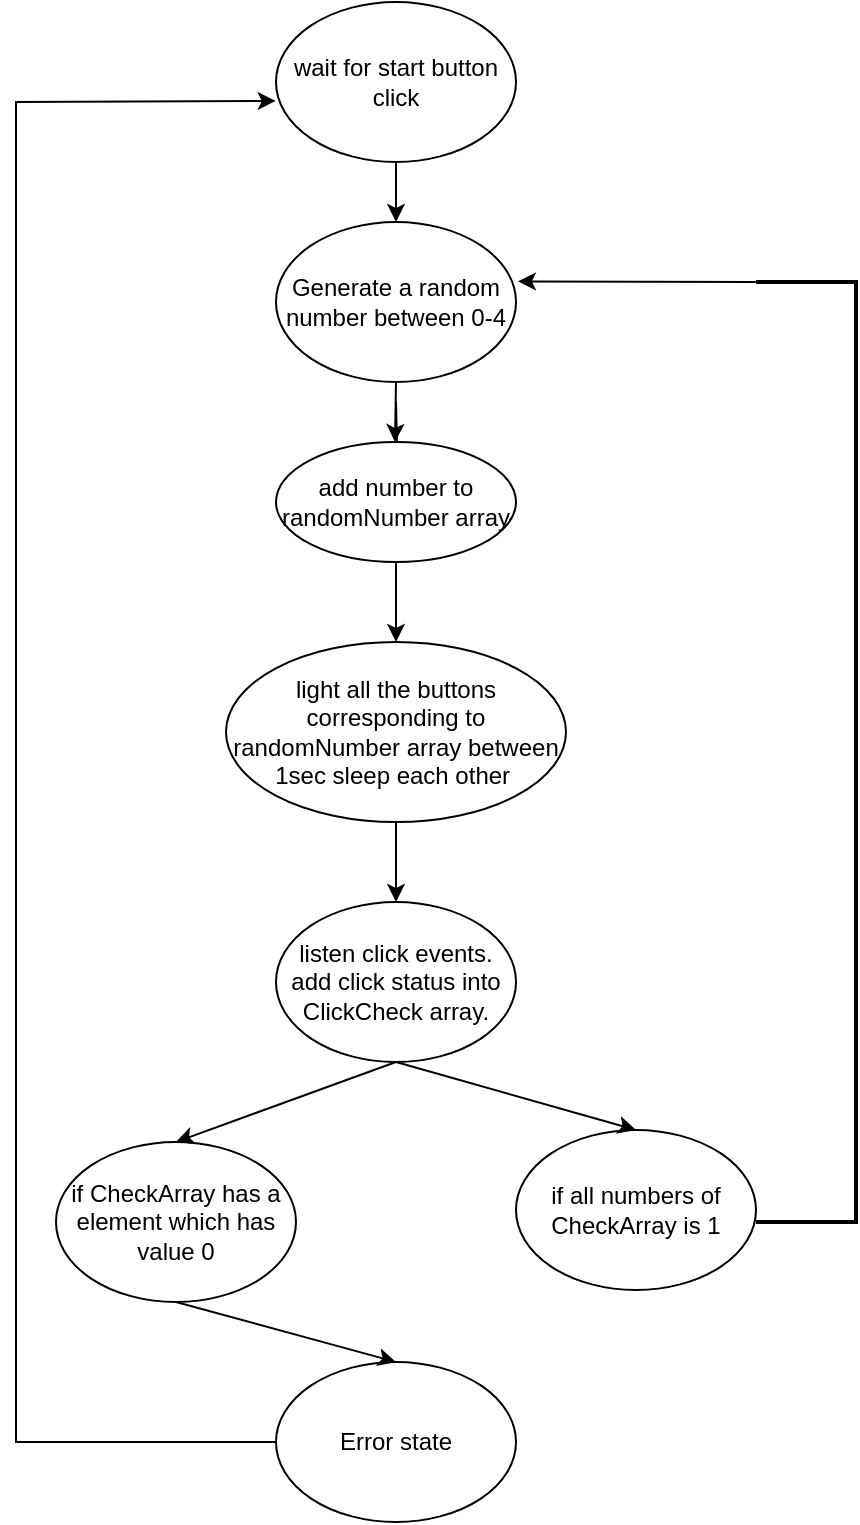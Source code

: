<mxfile version="14.1.9" type="github"><diagram id="w1uVgI4nOjDpHOXRUT7Y" name="Page-1"><mxGraphModel dx="1483" dy="1952" grid="1" gridSize="10" guides="1" tooltips="1" connect="1" arrows="1" fold="1" page="1" pageScale="1" pageWidth="827" pageHeight="1169" math="0" shadow="0"><root><mxCell id="0"/><mxCell id="1" parent="0"/><mxCell id="BIJ1jTG7FscT8Ft9616C-9" value="" style="edgeStyle=orthogonalEdgeStyle;rounded=0;orthogonalLoop=1;jettySize=auto;html=1;" edge="1" parent="1" target="BIJ1jTG7FscT8Ft9616C-3"><mxGeometry relative="1" as="geometry"><mxPoint x="400" y="180" as="sourcePoint"/></mxGeometry></mxCell><mxCell id="BIJ1jTG7FscT8Ft9616C-1" value="Generate a random number between 0-4" style="ellipse;whiteSpace=wrap;html=1;" vertex="1" parent="1"><mxGeometry x="340" y="90" width="120" height="80" as="geometry"/></mxCell><mxCell id="BIJ1jTG7FscT8Ft9616C-2" value="" style="endArrow=classic;html=1;" edge="1" parent="1"><mxGeometry width="50" height="50" relative="1" as="geometry"><mxPoint x="400" y="170" as="sourcePoint"/><mxPoint x="399.5" y="200" as="targetPoint"/></mxGeometry></mxCell><mxCell id="BIJ1jTG7FscT8Ft9616C-3" value="add number to randomNumber array" style="ellipse;whiteSpace=wrap;html=1;" vertex="1" parent="1"><mxGeometry x="340" y="200" width="120" height="60" as="geometry"/></mxCell><mxCell id="BIJ1jTG7FscT8Ft9616C-4" value="" style="endArrow=classic;html=1;exitX=0.5;exitY=1;exitDx=0;exitDy=0;" edge="1" parent="1" source="BIJ1jTG7FscT8Ft9616C-3"><mxGeometry width="50" height="50" relative="1" as="geometry"><mxPoint x="390" y="360" as="sourcePoint"/><mxPoint x="400" y="300" as="targetPoint"/></mxGeometry></mxCell><mxCell id="BIJ1jTG7FscT8Ft9616C-5" value="light all the buttons corresponding to randomNumber array between 1sec sleep each other&amp;nbsp;" style="ellipse;whiteSpace=wrap;html=1;" vertex="1" parent="1"><mxGeometry x="315" y="300" width="170" height="90" as="geometry"/></mxCell><mxCell id="BIJ1jTG7FscT8Ft9616C-6" value="wait for start button click" style="ellipse;whiteSpace=wrap;html=1;" vertex="1" parent="1"><mxGeometry x="340" y="-20" width="120" height="80" as="geometry"/></mxCell><mxCell id="BIJ1jTG7FscT8Ft9616C-7" value="" style="endArrow=classic;html=1;exitX=0.5;exitY=1;exitDx=0;exitDy=0;entryX=0.5;entryY=0;entryDx=0;entryDy=0;" edge="1" parent="1" source="BIJ1jTG7FscT8Ft9616C-6" target="BIJ1jTG7FscT8Ft9616C-1"><mxGeometry width="50" height="50" relative="1" as="geometry"><mxPoint x="410" y="80" as="sourcePoint"/><mxPoint x="460" y="30" as="targetPoint"/></mxGeometry></mxCell><mxCell id="BIJ1jTG7FscT8Ft9616C-12" value="listen click events. add click status into ClickCheck array." style="ellipse;whiteSpace=wrap;html=1;" vertex="1" parent="1"><mxGeometry x="340" y="430" width="120" height="80" as="geometry"/></mxCell><mxCell id="BIJ1jTG7FscT8Ft9616C-13" value="" style="endArrow=classic;html=1;exitX=0.5;exitY=1;exitDx=0;exitDy=0;" edge="1" parent="1" source="BIJ1jTG7FscT8Ft9616C-5" target="BIJ1jTG7FscT8Ft9616C-12"><mxGeometry width="50" height="50" relative="1" as="geometry"><mxPoint x="340" y="330" as="sourcePoint"/><mxPoint x="390" y="280" as="targetPoint"/></mxGeometry></mxCell><mxCell id="BIJ1jTG7FscT8Ft9616C-14" value="if all numbers of CheckArray is 1" style="ellipse;whiteSpace=wrap;html=1;" vertex="1" parent="1"><mxGeometry x="460" y="544" width="120" height="80" as="geometry"/></mxCell><mxCell id="BIJ1jTG7FscT8Ft9616C-15" value="" style="endArrow=classic;html=1;exitX=0.5;exitY=1;exitDx=0;exitDy=0;entryX=0.5;entryY=0;entryDx=0;entryDy=0;" edge="1" parent="1" source="BIJ1jTG7FscT8Ft9616C-12" target="BIJ1jTG7FscT8Ft9616C-14"><mxGeometry width="50" height="50" relative="1" as="geometry"><mxPoint x="340" y="460" as="sourcePoint"/><mxPoint x="390" y="410" as="targetPoint"/></mxGeometry></mxCell><mxCell id="BIJ1jTG7FscT8Ft9616C-17" value="" style="strokeWidth=2;html=1;shape=mxgraph.flowchart.annotation_1;align=left;pointerEvents=1;direction=west;" vertex="1" parent="1"><mxGeometry x="580" y="120" width="50" height="470" as="geometry"/></mxCell><mxCell id="BIJ1jTG7FscT8Ft9616C-18" value="" style="endArrow=classic;html=1;exitX=1;exitY=1;exitDx=0;exitDy=0;exitPerimeter=0;entryX=1.008;entryY=0.371;entryDx=0;entryDy=0;entryPerimeter=0;" edge="1" parent="1" source="BIJ1jTG7FscT8Ft9616C-17" target="BIJ1jTG7FscT8Ft9616C-1"><mxGeometry width="50" height="50" relative="1" as="geometry"><mxPoint x="340" y="460" as="sourcePoint"/><mxPoint x="390" y="410" as="targetPoint"/></mxGeometry></mxCell><mxCell id="BIJ1jTG7FscT8Ft9616C-20" value="if CheckArray has a element which has value 0" style="ellipse;whiteSpace=wrap;html=1;" vertex="1" parent="1"><mxGeometry x="230" y="550" width="120" height="80" as="geometry"/></mxCell><mxCell id="BIJ1jTG7FscT8Ft9616C-21" value="" style="endArrow=classic;html=1;exitX=0.5;exitY=1;exitDx=0;exitDy=0;entryX=0.5;entryY=0;entryDx=0;entryDy=0;" edge="1" parent="1" source="BIJ1jTG7FscT8Ft9616C-12" target="BIJ1jTG7FscT8Ft9616C-20"><mxGeometry width="50" height="50" relative="1" as="geometry"><mxPoint x="340" y="450" as="sourcePoint"/><mxPoint x="390" y="400" as="targetPoint"/></mxGeometry></mxCell><mxCell id="BIJ1jTG7FscT8Ft9616C-22" value="Error state" style="ellipse;whiteSpace=wrap;html=1;" vertex="1" parent="1"><mxGeometry x="340" y="660" width="120" height="80" as="geometry"/></mxCell><mxCell id="BIJ1jTG7FscT8Ft9616C-23" value="" style="endArrow=classic;html=1;exitX=0.5;exitY=1;exitDx=0;exitDy=0;entryX=0.5;entryY=0;entryDx=0;entryDy=0;" edge="1" parent="1" source="BIJ1jTG7FscT8Ft9616C-20" target="BIJ1jTG7FscT8Ft9616C-22"><mxGeometry width="50" height="50" relative="1" as="geometry"><mxPoint x="340" y="450" as="sourcePoint"/><mxPoint x="390" y="400" as="targetPoint"/></mxGeometry></mxCell><mxCell id="BIJ1jTG7FscT8Ft9616C-24" value="" style="shape=partialRectangle;whiteSpace=wrap;html=1;top=0;left=0;fillColor=none;direction=south;" vertex="1" parent="1"><mxGeometry x="210" y="30" width="130" height="670" as="geometry"/></mxCell><mxCell id="BIJ1jTG7FscT8Ft9616C-25" value="" style="endArrow=classic;html=1;exitX=0;exitY=1;exitDx=0;exitDy=0;entryX=-0.001;entryY=0.618;entryDx=0;entryDy=0;entryPerimeter=0;" edge="1" parent="1" source="BIJ1jTG7FscT8Ft9616C-24" target="BIJ1jTG7FscT8Ft9616C-6"><mxGeometry width="50" height="50" relative="1" as="geometry"><mxPoint x="340" y="160" as="sourcePoint"/><mxPoint x="390" y="110" as="targetPoint"/></mxGeometry></mxCell></root></mxGraphModel></diagram></mxfile>